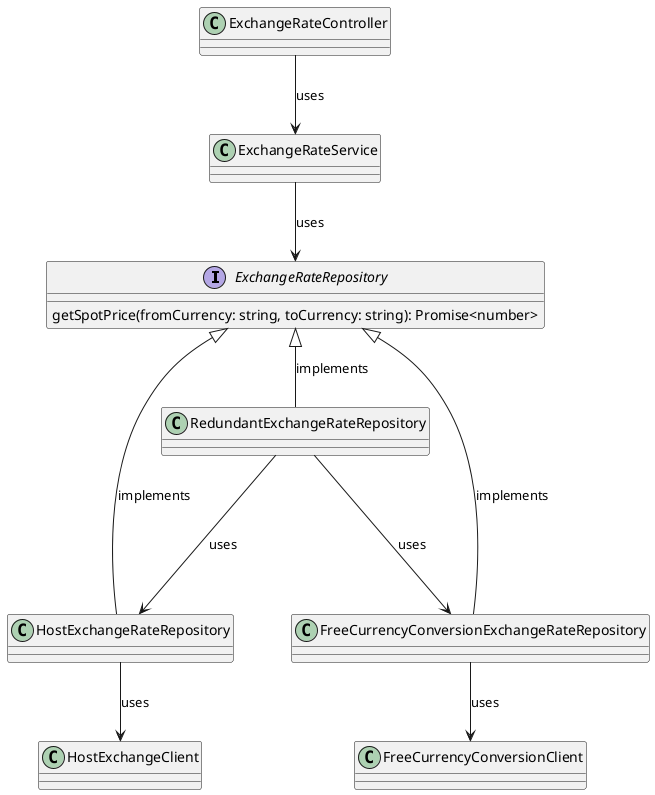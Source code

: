 @startuml

interface ExchangeRateRepository {
  getSpotPrice(fromCurrency: string, toCurrency: string): Promise<number>
}

ExchangeRateController --> ExchangeRateService: uses
ExchangeRateService --> ExchangeRateRepository: uses


ExchangeRateRepository <|-- HostExchangeRateRepository: implements
HostExchangeRateRepository --> HostExchangeClient: uses

ExchangeRateRepository <|-- FreeCurrencyConversionExchangeRateRepository: implements
FreeCurrencyConversionExchangeRateRepository --> FreeCurrencyConversionClient: uses

ExchangeRateRepository <|-- RedundantExchangeRateRepository: implements
RedundantExchangeRateRepository ---> HostExchangeRateRepository: uses
RedundantExchangeRateRepository ---> FreeCurrencyConversionExchangeRateRepository: uses

@enduml